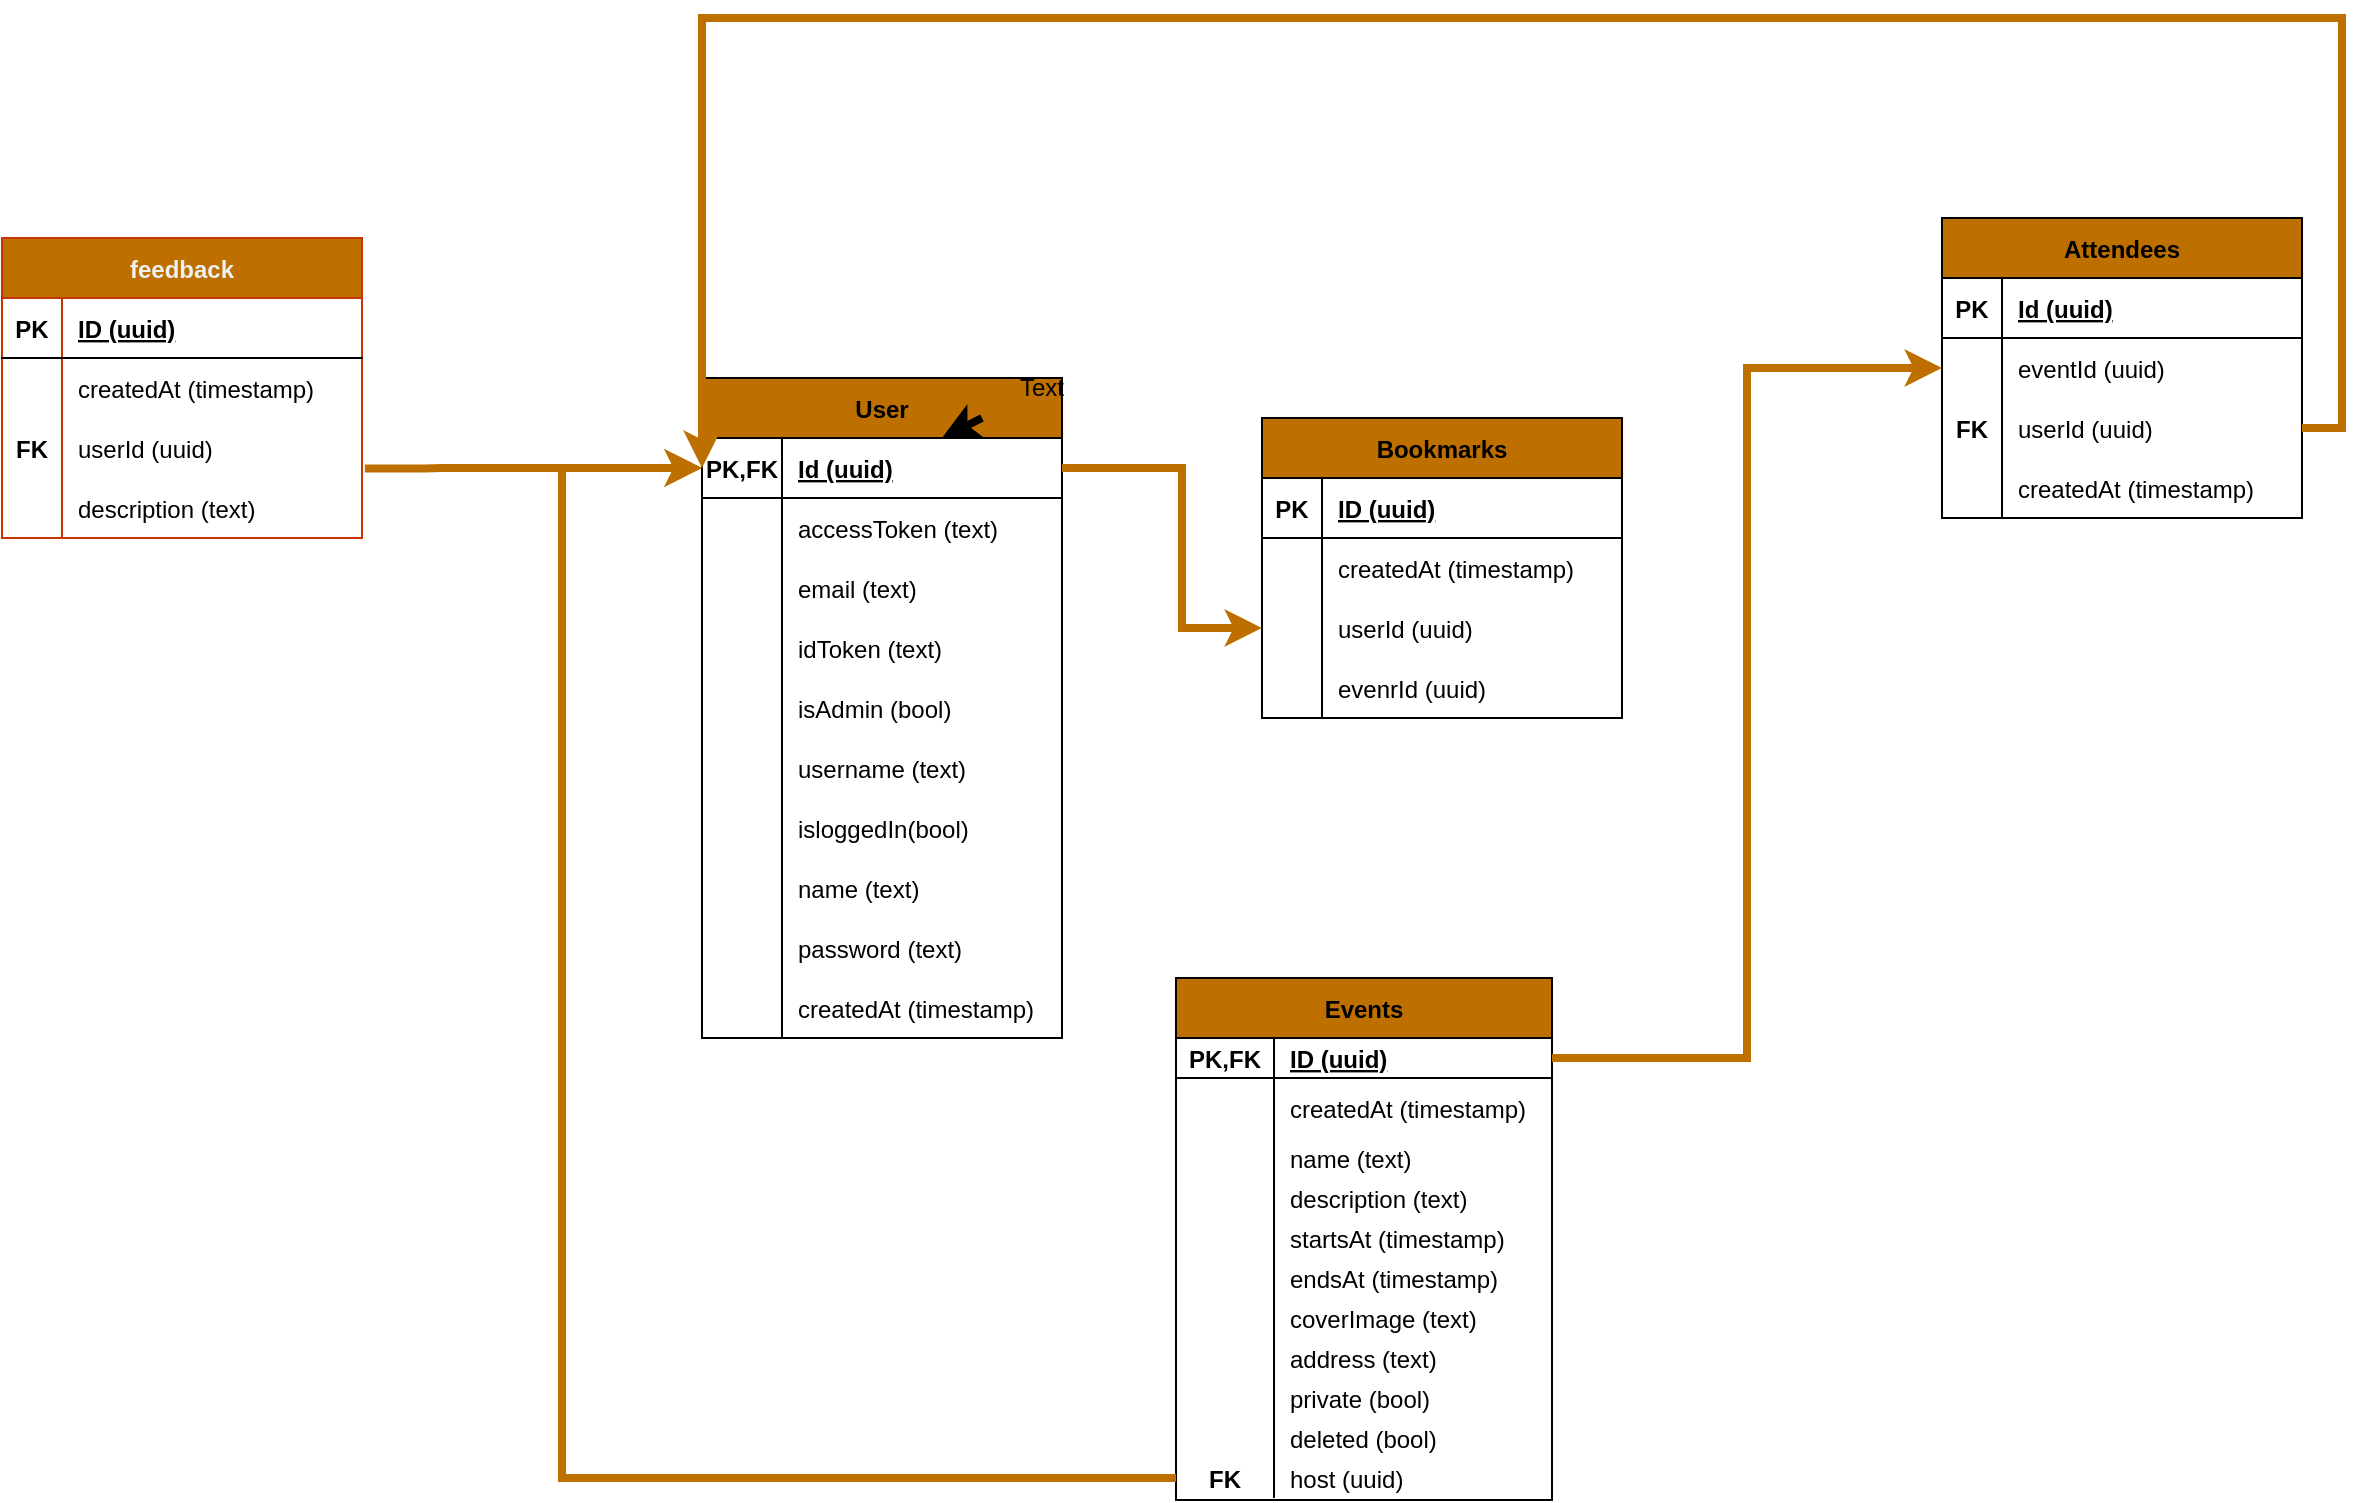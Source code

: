 <mxfile>
    <diagram id="R2lEEEUBdFMjLlhIrx00" name="Page-1">
        <mxGraphModel dx="2624" dy="1023" grid="1" gridSize="10" guides="1" tooltips="1" connect="1" arrows="1" fold="1" page="1" pageScale="1" pageWidth="850" pageHeight="1100" math="0" shadow="0" extFonts="Permanent Marker^https://fonts.googleapis.com/css?family=Permanent+Marker">
            <root>
                <mxCell id="0"/>
                <mxCell id="1" parent="0"/>
                <mxCell id="7lJnA2H4ghUGFBMe48eY-1" value="Events" style="shape=table;startSize=30;container=1;collapsible=1;childLayout=tableLayout;fixedRows=1;rowLines=0;fontStyle=1;align=center;resizeLast=1;fillColor=#BD7000;" parent="1" vertex="1">
                    <mxGeometry x="15" y="1003" width="188" height="261" as="geometry"/>
                </mxCell>
                <mxCell id="7lJnA2H4ghUGFBMe48eY-2" value="" style="shape=tableRow;horizontal=0;startSize=0;swimlaneHead=0;swimlaneBody=0;fillColor=none;collapsible=0;dropTarget=0;points=[[0,0.5],[1,0.5]];portConstraint=eastwest;top=0;left=0;right=0;bottom=1;" parent="7lJnA2H4ghUGFBMe48eY-1" vertex="1">
                    <mxGeometry y="30" width="188" height="20" as="geometry"/>
                </mxCell>
                <mxCell id="7lJnA2H4ghUGFBMe48eY-3" value="PK,FK" style="shape=partialRectangle;connectable=0;fillColor=none;top=0;left=0;bottom=0;right=0;fontStyle=1;overflow=hidden;" parent="7lJnA2H4ghUGFBMe48eY-2" vertex="1">
                    <mxGeometry width="49.0" height="20" as="geometry">
                        <mxRectangle width="49.0" height="20" as="alternateBounds"/>
                    </mxGeometry>
                </mxCell>
                <mxCell id="7lJnA2H4ghUGFBMe48eY-4" value="ID (uuid)" style="shape=partialRectangle;connectable=0;fillColor=none;top=0;left=0;bottom=0;right=0;align=left;spacingLeft=6;fontStyle=5;overflow=hidden;" parent="7lJnA2H4ghUGFBMe48eY-2" vertex="1">
                    <mxGeometry x="49.0" width="139.0" height="20" as="geometry">
                        <mxRectangle width="139.0" height="20" as="alternateBounds"/>
                    </mxGeometry>
                </mxCell>
                <mxCell id="7lJnA2H4ghUGFBMe48eY-5" value="" style="shape=tableRow;horizontal=0;startSize=0;swimlaneHead=0;swimlaneBody=0;fillColor=none;collapsible=0;dropTarget=0;points=[[0,0.5],[1,0.5]];portConstraint=eastwest;top=0;left=0;right=0;bottom=0;" parent="7lJnA2H4ghUGFBMe48eY-1" vertex="1">
                    <mxGeometry y="50" width="188" height="30" as="geometry"/>
                </mxCell>
                <mxCell id="7lJnA2H4ghUGFBMe48eY-6" value="" style="shape=partialRectangle;connectable=0;fillColor=none;top=0;left=0;bottom=0;right=0;editable=1;overflow=hidden;" parent="7lJnA2H4ghUGFBMe48eY-5" vertex="1">
                    <mxGeometry width="49.0" height="30" as="geometry">
                        <mxRectangle width="49.0" height="30" as="alternateBounds"/>
                    </mxGeometry>
                </mxCell>
                <mxCell id="7lJnA2H4ghUGFBMe48eY-7" value="createdAt (timestamp)" style="shape=partialRectangle;connectable=0;fillColor=none;top=0;left=0;bottom=0;right=0;align=left;spacingLeft=6;overflow=hidden;" parent="7lJnA2H4ghUGFBMe48eY-5" vertex="1">
                    <mxGeometry x="49.0" width="139.0" height="30" as="geometry">
                        <mxRectangle width="139.0" height="30" as="alternateBounds"/>
                    </mxGeometry>
                </mxCell>
                <mxCell id="7lJnA2H4ghUGFBMe48eY-8" value="" style="shape=tableRow;horizontal=0;startSize=0;swimlaneHead=0;swimlaneBody=0;fillColor=none;collapsible=0;dropTarget=0;points=[[0,0.5],[1,0.5]];portConstraint=eastwest;top=0;left=0;right=0;bottom=0;" parent="7lJnA2H4ghUGFBMe48eY-1" vertex="1">
                    <mxGeometry y="80" width="188" height="20" as="geometry"/>
                </mxCell>
                <mxCell id="7lJnA2H4ghUGFBMe48eY-9" value="" style="shape=partialRectangle;connectable=0;fillColor=none;top=0;left=0;bottom=0;right=0;editable=1;overflow=hidden;" parent="7lJnA2H4ghUGFBMe48eY-8" vertex="1">
                    <mxGeometry width="49.0" height="20" as="geometry">
                        <mxRectangle width="49.0" height="20" as="alternateBounds"/>
                    </mxGeometry>
                </mxCell>
                <mxCell id="7lJnA2H4ghUGFBMe48eY-10" value="name (text) " style="shape=partialRectangle;connectable=0;fillColor=none;top=0;left=0;bottom=0;right=0;align=left;spacingLeft=6;overflow=hidden;" parent="7lJnA2H4ghUGFBMe48eY-8" vertex="1">
                    <mxGeometry x="49.0" width="139.0" height="20" as="geometry">
                        <mxRectangle width="139.0" height="20" as="alternateBounds"/>
                    </mxGeometry>
                </mxCell>
                <mxCell id="7lJnA2H4ghUGFBMe48eY-61" style="shape=tableRow;horizontal=0;startSize=0;swimlaneHead=0;swimlaneBody=0;fillColor=none;collapsible=0;dropTarget=0;points=[[0,0.5],[1,0.5]];portConstraint=eastwest;top=0;left=0;right=0;bottom=0;" parent="7lJnA2H4ghUGFBMe48eY-1" vertex="1">
                    <mxGeometry y="100" width="188" height="20" as="geometry"/>
                </mxCell>
                <mxCell id="7lJnA2H4ghUGFBMe48eY-62" style="shape=partialRectangle;connectable=0;fillColor=none;top=0;left=0;bottom=0;right=0;editable=1;overflow=hidden;" parent="7lJnA2H4ghUGFBMe48eY-61" vertex="1">
                    <mxGeometry width="49.0" height="20" as="geometry">
                        <mxRectangle width="49.0" height="20" as="alternateBounds"/>
                    </mxGeometry>
                </mxCell>
                <mxCell id="7lJnA2H4ghUGFBMe48eY-63" value="description (text)" style="shape=partialRectangle;connectable=0;fillColor=none;top=0;left=0;bottom=0;right=0;align=left;spacingLeft=6;overflow=hidden;" parent="7lJnA2H4ghUGFBMe48eY-61" vertex="1">
                    <mxGeometry x="49.0" width="139.0" height="20" as="geometry">
                        <mxRectangle width="139.0" height="20" as="alternateBounds"/>
                    </mxGeometry>
                </mxCell>
                <mxCell id="7lJnA2H4ghUGFBMe48eY-64" style="shape=tableRow;horizontal=0;startSize=0;swimlaneHead=0;swimlaneBody=0;fillColor=none;collapsible=0;dropTarget=0;points=[[0,0.5],[1,0.5]];portConstraint=eastwest;top=0;left=0;right=0;bottom=0;" parent="7lJnA2H4ghUGFBMe48eY-1" vertex="1">
                    <mxGeometry y="120" width="188" height="20" as="geometry"/>
                </mxCell>
                <mxCell id="7lJnA2H4ghUGFBMe48eY-65" style="shape=partialRectangle;connectable=0;fillColor=none;top=0;left=0;bottom=0;right=0;editable=1;overflow=hidden;" parent="7lJnA2H4ghUGFBMe48eY-64" vertex="1">
                    <mxGeometry width="49.0" height="20" as="geometry">
                        <mxRectangle width="49.0" height="20" as="alternateBounds"/>
                    </mxGeometry>
                </mxCell>
                <mxCell id="7lJnA2H4ghUGFBMe48eY-66" value="startsAt (timestamp)" style="shape=partialRectangle;connectable=0;fillColor=none;top=0;left=0;bottom=0;right=0;align=left;spacingLeft=6;overflow=hidden;" parent="7lJnA2H4ghUGFBMe48eY-64" vertex="1">
                    <mxGeometry x="49.0" width="139.0" height="20" as="geometry">
                        <mxRectangle width="139.0" height="20" as="alternateBounds"/>
                    </mxGeometry>
                </mxCell>
                <mxCell id="7lJnA2H4ghUGFBMe48eY-67" style="shape=tableRow;horizontal=0;startSize=0;swimlaneHead=0;swimlaneBody=0;fillColor=none;collapsible=0;dropTarget=0;points=[[0,0.5],[1,0.5]];portConstraint=eastwest;top=0;left=0;right=0;bottom=0;" parent="7lJnA2H4ghUGFBMe48eY-1" vertex="1">
                    <mxGeometry y="140" width="188" height="20" as="geometry"/>
                </mxCell>
                <mxCell id="7lJnA2H4ghUGFBMe48eY-68" style="shape=partialRectangle;connectable=0;fillColor=none;top=0;left=0;bottom=0;right=0;editable=1;overflow=hidden;" parent="7lJnA2H4ghUGFBMe48eY-67" vertex="1">
                    <mxGeometry width="49.0" height="20" as="geometry">
                        <mxRectangle width="49.0" height="20" as="alternateBounds"/>
                    </mxGeometry>
                </mxCell>
                <mxCell id="7lJnA2H4ghUGFBMe48eY-69" value="endsAt (timestamp)" style="shape=partialRectangle;connectable=0;fillColor=none;top=0;left=0;bottom=0;right=0;align=left;spacingLeft=6;overflow=hidden;" parent="7lJnA2H4ghUGFBMe48eY-67" vertex="1">
                    <mxGeometry x="49.0" width="139.0" height="20" as="geometry">
                        <mxRectangle width="139.0" height="20" as="alternateBounds"/>
                    </mxGeometry>
                </mxCell>
                <mxCell id="7lJnA2H4ghUGFBMe48eY-70" style="shape=tableRow;horizontal=0;startSize=0;swimlaneHead=0;swimlaneBody=0;fillColor=none;collapsible=0;dropTarget=0;points=[[0,0.5],[1,0.5]];portConstraint=eastwest;top=0;left=0;right=0;bottom=0;" parent="7lJnA2H4ghUGFBMe48eY-1" vertex="1">
                    <mxGeometry y="160" width="188" height="20" as="geometry"/>
                </mxCell>
                <mxCell id="7lJnA2H4ghUGFBMe48eY-71" style="shape=partialRectangle;connectable=0;fillColor=none;top=0;left=0;bottom=0;right=0;editable=1;overflow=hidden;" parent="7lJnA2H4ghUGFBMe48eY-70" vertex="1">
                    <mxGeometry width="49.0" height="20" as="geometry">
                        <mxRectangle width="49.0" height="20" as="alternateBounds"/>
                    </mxGeometry>
                </mxCell>
                <mxCell id="7lJnA2H4ghUGFBMe48eY-72" value="coverImage (text)" style="shape=partialRectangle;connectable=0;fillColor=none;top=0;left=0;bottom=0;right=0;align=left;spacingLeft=6;overflow=hidden;" parent="7lJnA2H4ghUGFBMe48eY-70" vertex="1">
                    <mxGeometry x="49.0" width="139.0" height="20" as="geometry">
                        <mxRectangle width="139.0" height="20" as="alternateBounds"/>
                    </mxGeometry>
                </mxCell>
                <mxCell id="7lJnA2H4ghUGFBMe48eY-73" style="shape=tableRow;horizontal=0;startSize=0;swimlaneHead=0;swimlaneBody=0;fillColor=none;collapsible=0;dropTarget=0;points=[[0,0.5],[1,0.5]];portConstraint=eastwest;top=0;left=0;right=0;bottom=0;" parent="7lJnA2H4ghUGFBMe48eY-1" vertex="1">
                    <mxGeometry y="180" width="188" height="20" as="geometry"/>
                </mxCell>
                <mxCell id="7lJnA2H4ghUGFBMe48eY-74" style="shape=partialRectangle;connectable=0;fillColor=none;top=0;left=0;bottom=0;right=0;editable=1;overflow=hidden;" parent="7lJnA2H4ghUGFBMe48eY-73" vertex="1">
                    <mxGeometry width="49.0" height="20" as="geometry">
                        <mxRectangle width="49.0" height="20" as="alternateBounds"/>
                    </mxGeometry>
                </mxCell>
                <mxCell id="7lJnA2H4ghUGFBMe48eY-75" value="address (text)" style="shape=partialRectangle;connectable=0;fillColor=none;top=0;left=0;bottom=0;right=0;align=left;spacingLeft=6;overflow=hidden;" parent="7lJnA2H4ghUGFBMe48eY-73" vertex="1">
                    <mxGeometry x="49.0" width="139.0" height="20" as="geometry">
                        <mxRectangle width="139.0" height="20" as="alternateBounds"/>
                    </mxGeometry>
                </mxCell>
                <mxCell id="7lJnA2H4ghUGFBMe48eY-76" style="shape=tableRow;horizontal=0;startSize=0;swimlaneHead=0;swimlaneBody=0;fillColor=none;collapsible=0;dropTarget=0;points=[[0,0.5],[1,0.5]];portConstraint=eastwest;top=0;left=0;right=0;bottom=0;" parent="7lJnA2H4ghUGFBMe48eY-1" vertex="1">
                    <mxGeometry y="200" width="188" height="20" as="geometry"/>
                </mxCell>
                <mxCell id="7lJnA2H4ghUGFBMe48eY-77" style="shape=partialRectangle;connectable=0;fillColor=none;top=0;left=0;bottom=0;right=0;editable=1;overflow=hidden;" parent="7lJnA2H4ghUGFBMe48eY-76" vertex="1">
                    <mxGeometry width="49.0" height="20" as="geometry">
                        <mxRectangle width="49.0" height="20" as="alternateBounds"/>
                    </mxGeometry>
                </mxCell>
                <mxCell id="7lJnA2H4ghUGFBMe48eY-78" value="private (bool)" style="shape=partialRectangle;connectable=0;fillColor=none;top=0;left=0;bottom=0;right=0;align=left;spacingLeft=6;overflow=hidden;" parent="7lJnA2H4ghUGFBMe48eY-76" vertex="1">
                    <mxGeometry x="49.0" width="139.0" height="20" as="geometry">
                        <mxRectangle width="139.0" height="20" as="alternateBounds"/>
                    </mxGeometry>
                </mxCell>
                <mxCell id="7lJnA2H4ghUGFBMe48eY-79" style="shape=tableRow;horizontal=0;startSize=0;swimlaneHead=0;swimlaneBody=0;fillColor=none;collapsible=0;dropTarget=0;points=[[0,0.5],[1,0.5]];portConstraint=eastwest;top=0;left=0;right=0;bottom=0;" parent="7lJnA2H4ghUGFBMe48eY-1" vertex="1">
                    <mxGeometry y="220" width="188" height="20" as="geometry"/>
                </mxCell>
                <mxCell id="7lJnA2H4ghUGFBMe48eY-80" style="shape=partialRectangle;connectable=0;fillColor=none;top=0;left=0;bottom=0;right=0;editable=1;overflow=hidden;" parent="7lJnA2H4ghUGFBMe48eY-79" vertex="1">
                    <mxGeometry width="49.0" height="20" as="geometry">
                        <mxRectangle width="49.0" height="20" as="alternateBounds"/>
                    </mxGeometry>
                </mxCell>
                <mxCell id="7lJnA2H4ghUGFBMe48eY-81" value="deleted (bool)" style="shape=partialRectangle;connectable=0;fillColor=none;top=0;left=0;bottom=0;right=0;align=left;spacingLeft=6;overflow=hidden;" parent="7lJnA2H4ghUGFBMe48eY-79" vertex="1">
                    <mxGeometry x="49.0" width="139.0" height="20" as="geometry">
                        <mxRectangle width="139.0" height="20" as="alternateBounds"/>
                    </mxGeometry>
                </mxCell>
                <mxCell id="7lJnA2H4ghUGFBMe48eY-82" style="shape=tableRow;horizontal=0;startSize=0;swimlaneHead=0;swimlaneBody=0;fillColor=none;collapsible=0;dropTarget=0;points=[[0,0.5],[1,0.5]];portConstraint=eastwest;top=0;left=0;right=0;bottom=0;" parent="7lJnA2H4ghUGFBMe48eY-1" vertex="1">
                    <mxGeometry y="240" width="188" height="20" as="geometry"/>
                </mxCell>
                <mxCell id="7lJnA2H4ghUGFBMe48eY-83" value="FK" style="shape=partialRectangle;connectable=0;fillColor=none;top=0;left=0;bottom=0;right=0;editable=1;overflow=hidden;fontStyle=1" parent="7lJnA2H4ghUGFBMe48eY-82" vertex="1">
                    <mxGeometry width="49.0" height="20" as="geometry">
                        <mxRectangle width="49.0" height="20" as="alternateBounds"/>
                    </mxGeometry>
                </mxCell>
                <mxCell id="7lJnA2H4ghUGFBMe48eY-84" value="host (uuid)" style="shape=partialRectangle;connectable=0;fillColor=none;top=0;left=0;bottom=0;right=0;align=left;spacingLeft=6;overflow=hidden;" parent="7lJnA2H4ghUGFBMe48eY-82" vertex="1">
                    <mxGeometry x="49.0" width="139.0" height="20" as="geometry">
                        <mxRectangle width="139.0" height="20" as="alternateBounds"/>
                    </mxGeometry>
                </mxCell>
                <mxCell id="7lJnA2H4ghUGFBMe48eY-130" value="User" style="shape=table;startSize=30;container=1;collapsible=1;childLayout=tableLayout;fixedRows=1;rowLines=0;fontStyle=1;align=center;resizeLast=1;fillColor=#BD7000;" parent="1" vertex="1">
                    <mxGeometry x="-222" y="703" width="180" height="330" as="geometry"/>
                </mxCell>
                <mxCell id="7lJnA2H4ghUGFBMe48eY-131" value="" style="shape=tableRow;horizontal=0;startSize=0;swimlaneHead=0;swimlaneBody=0;fillColor=none;collapsible=0;dropTarget=0;points=[[0,0.5],[1,0.5]];portConstraint=eastwest;top=0;left=0;right=0;bottom=1;" parent="7lJnA2H4ghUGFBMe48eY-130" vertex="1">
                    <mxGeometry y="30" width="180" height="30" as="geometry"/>
                </mxCell>
                <mxCell id="7lJnA2H4ghUGFBMe48eY-132" value="PK,FK" style="shape=partialRectangle;connectable=0;fillColor=none;top=0;left=0;bottom=0;right=0;fontStyle=1;overflow=hidden;" parent="7lJnA2H4ghUGFBMe48eY-131" vertex="1">
                    <mxGeometry width="40" height="30" as="geometry">
                        <mxRectangle width="40" height="30" as="alternateBounds"/>
                    </mxGeometry>
                </mxCell>
                <mxCell id="7lJnA2H4ghUGFBMe48eY-133" value="Id (uuid)" style="shape=partialRectangle;connectable=0;fillColor=none;top=0;left=0;bottom=0;right=0;align=left;spacingLeft=6;fontStyle=5;overflow=hidden;" parent="7lJnA2H4ghUGFBMe48eY-131" vertex="1">
                    <mxGeometry x="40" width="140" height="30" as="geometry">
                        <mxRectangle width="140" height="30" as="alternateBounds"/>
                    </mxGeometry>
                </mxCell>
                <mxCell id="7lJnA2H4ghUGFBMe48eY-134" value="" style="shape=tableRow;horizontal=0;startSize=0;swimlaneHead=0;swimlaneBody=0;fillColor=none;collapsible=0;dropTarget=0;points=[[0,0.5],[1,0.5]];portConstraint=eastwest;top=0;left=0;right=0;bottom=0;" parent="7lJnA2H4ghUGFBMe48eY-130" vertex="1">
                    <mxGeometry y="60" width="180" height="30" as="geometry"/>
                </mxCell>
                <mxCell id="7lJnA2H4ghUGFBMe48eY-135" value="" style="shape=partialRectangle;connectable=0;fillColor=none;top=0;left=0;bottom=0;right=0;editable=1;overflow=hidden;" parent="7lJnA2H4ghUGFBMe48eY-134" vertex="1">
                    <mxGeometry width="40" height="30" as="geometry">
                        <mxRectangle width="40" height="30" as="alternateBounds"/>
                    </mxGeometry>
                </mxCell>
                <mxCell id="7lJnA2H4ghUGFBMe48eY-136" value="accessToken (text)    " style="shape=partialRectangle;connectable=0;fillColor=none;top=0;left=0;bottom=0;right=0;align=left;spacingLeft=6;overflow=hidden;" parent="7lJnA2H4ghUGFBMe48eY-134" vertex="1">
                    <mxGeometry x="40" width="140" height="30" as="geometry">
                        <mxRectangle width="140" height="30" as="alternateBounds"/>
                    </mxGeometry>
                </mxCell>
                <mxCell id="7lJnA2H4ghUGFBMe48eY-137" value="" style="shape=tableRow;horizontal=0;startSize=0;swimlaneHead=0;swimlaneBody=0;fillColor=none;collapsible=0;dropTarget=0;points=[[0,0.5],[1,0.5]];portConstraint=eastwest;top=0;left=0;right=0;bottom=0;" parent="7lJnA2H4ghUGFBMe48eY-130" vertex="1">
                    <mxGeometry y="90" width="180" height="30" as="geometry"/>
                </mxCell>
                <mxCell id="7lJnA2H4ghUGFBMe48eY-138" value="" style="shape=partialRectangle;connectable=0;fillColor=none;top=0;left=0;bottom=0;right=0;editable=1;overflow=hidden;" parent="7lJnA2H4ghUGFBMe48eY-137" vertex="1">
                    <mxGeometry width="40" height="30" as="geometry">
                        <mxRectangle width="40" height="30" as="alternateBounds"/>
                    </mxGeometry>
                </mxCell>
                <mxCell id="7lJnA2H4ghUGFBMe48eY-139" value="email (text)" style="shape=partialRectangle;connectable=0;fillColor=none;top=0;left=0;bottom=0;right=0;align=left;spacingLeft=6;overflow=hidden;" parent="7lJnA2H4ghUGFBMe48eY-137" vertex="1">
                    <mxGeometry x="40" width="140" height="30" as="geometry">
                        <mxRectangle width="140" height="30" as="alternateBounds"/>
                    </mxGeometry>
                </mxCell>
                <mxCell id="7lJnA2H4ghUGFBMe48eY-140" value="" style="shape=tableRow;horizontal=0;startSize=0;swimlaneHead=0;swimlaneBody=0;fillColor=none;collapsible=0;dropTarget=0;points=[[0,0.5],[1,0.5]];portConstraint=eastwest;top=0;left=0;right=0;bottom=0;" parent="7lJnA2H4ghUGFBMe48eY-130" vertex="1">
                    <mxGeometry y="120" width="180" height="30" as="geometry"/>
                </mxCell>
                <mxCell id="7lJnA2H4ghUGFBMe48eY-141" value="" style="shape=partialRectangle;connectable=0;fillColor=none;top=0;left=0;bottom=0;right=0;editable=1;overflow=hidden;" parent="7lJnA2H4ghUGFBMe48eY-140" vertex="1">
                    <mxGeometry width="40" height="30" as="geometry">
                        <mxRectangle width="40" height="30" as="alternateBounds"/>
                    </mxGeometry>
                </mxCell>
                <mxCell id="7lJnA2H4ghUGFBMe48eY-142" value="idToken (text)" style="shape=partialRectangle;connectable=0;fillColor=none;top=0;left=0;bottom=0;right=0;align=left;spacingLeft=6;overflow=hidden;" parent="7lJnA2H4ghUGFBMe48eY-140" vertex="1">
                    <mxGeometry x="40" width="140" height="30" as="geometry">
                        <mxRectangle width="140" height="30" as="alternateBounds"/>
                    </mxGeometry>
                </mxCell>
                <mxCell id="7lJnA2H4ghUGFBMe48eY-158" style="shape=tableRow;horizontal=0;startSize=0;swimlaneHead=0;swimlaneBody=0;fillColor=none;collapsible=0;dropTarget=0;points=[[0,0.5],[1,0.5]];portConstraint=eastwest;top=0;left=0;right=0;bottom=0;" parent="7lJnA2H4ghUGFBMe48eY-130" vertex="1">
                    <mxGeometry y="150" width="180" height="30" as="geometry"/>
                </mxCell>
                <mxCell id="7lJnA2H4ghUGFBMe48eY-159" style="shape=partialRectangle;connectable=0;fillColor=none;top=0;left=0;bottom=0;right=0;editable=1;overflow=hidden;" parent="7lJnA2H4ghUGFBMe48eY-158" vertex="1">
                    <mxGeometry width="40" height="30" as="geometry">
                        <mxRectangle width="40" height="30" as="alternateBounds"/>
                    </mxGeometry>
                </mxCell>
                <mxCell id="7lJnA2H4ghUGFBMe48eY-160" value="isAdmin (bool)" style="shape=partialRectangle;connectable=0;fillColor=none;top=0;left=0;bottom=0;right=0;align=left;spacingLeft=6;overflow=hidden;" parent="7lJnA2H4ghUGFBMe48eY-158" vertex="1">
                    <mxGeometry x="40" width="140" height="30" as="geometry">
                        <mxRectangle width="140" height="30" as="alternateBounds"/>
                    </mxGeometry>
                </mxCell>
                <mxCell id="7lJnA2H4ghUGFBMe48eY-155" style="shape=tableRow;horizontal=0;startSize=0;swimlaneHead=0;swimlaneBody=0;fillColor=none;collapsible=0;dropTarget=0;points=[[0,0.5],[1,0.5]];portConstraint=eastwest;top=0;left=0;right=0;bottom=0;" parent="7lJnA2H4ghUGFBMe48eY-130" vertex="1">
                    <mxGeometry y="180" width="180" height="30" as="geometry"/>
                </mxCell>
                <mxCell id="7lJnA2H4ghUGFBMe48eY-156" style="shape=partialRectangle;connectable=0;fillColor=none;top=0;left=0;bottom=0;right=0;editable=1;overflow=hidden;" parent="7lJnA2H4ghUGFBMe48eY-155" vertex="1">
                    <mxGeometry width="40" height="30" as="geometry">
                        <mxRectangle width="40" height="30" as="alternateBounds"/>
                    </mxGeometry>
                </mxCell>
                <mxCell id="7lJnA2H4ghUGFBMe48eY-157" value="username (text)" style="shape=partialRectangle;connectable=0;fillColor=none;top=0;left=0;bottom=0;right=0;align=left;spacingLeft=6;overflow=hidden;" parent="7lJnA2H4ghUGFBMe48eY-155" vertex="1">
                    <mxGeometry x="40" width="140" height="30" as="geometry">
                        <mxRectangle width="140" height="30" as="alternateBounds"/>
                    </mxGeometry>
                </mxCell>
                <mxCell id="7lJnA2H4ghUGFBMe48eY-152" style="shape=tableRow;horizontal=0;startSize=0;swimlaneHead=0;swimlaneBody=0;fillColor=none;collapsible=0;dropTarget=0;points=[[0,0.5],[1,0.5]];portConstraint=eastwest;top=0;left=0;right=0;bottom=0;" parent="7lJnA2H4ghUGFBMe48eY-130" vertex="1">
                    <mxGeometry y="210" width="180" height="30" as="geometry"/>
                </mxCell>
                <mxCell id="7lJnA2H4ghUGFBMe48eY-153" style="shape=partialRectangle;connectable=0;fillColor=none;top=0;left=0;bottom=0;right=0;editable=1;overflow=hidden;" parent="7lJnA2H4ghUGFBMe48eY-152" vertex="1">
                    <mxGeometry width="40" height="30" as="geometry">
                        <mxRectangle width="40" height="30" as="alternateBounds"/>
                    </mxGeometry>
                </mxCell>
                <mxCell id="7lJnA2H4ghUGFBMe48eY-154" value="isloggedIn(bool)" style="shape=partialRectangle;connectable=0;fillColor=none;top=0;left=0;bottom=0;right=0;align=left;spacingLeft=6;overflow=hidden;" parent="7lJnA2H4ghUGFBMe48eY-152" vertex="1">
                    <mxGeometry x="40" width="140" height="30" as="geometry">
                        <mxRectangle width="140" height="30" as="alternateBounds"/>
                    </mxGeometry>
                </mxCell>
                <mxCell id="7lJnA2H4ghUGFBMe48eY-149" style="shape=tableRow;horizontal=0;startSize=0;swimlaneHead=0;swimlaneBody=0;fillColor=none;collapsible=0;dropTarget=0;points=[[0,0.5],[1,0.5]];portConstraint=eastwest;top=0;left=0;right=0;bottom=0;" parent="7lJnA2H4ghUGFBMe48eY-130" vertex="1">
                    <mxGeometry y="240" width="180" height="30" as="geometry"/>
                </mxCell>
                <mxCell id="7lJnA2H4ghUGFBMe48eY-150" style="shape=partialRectangle;connectable=0;fillColor=none;top=0;left=0;bottom=0;right=0;editable=1;overflow=hidden;" parent="7lJnA2H4ghUGFBMe48eY-149" vertex="1">
                    <mxGeometry width="40" height="30" as="geometry">
                        <mxRectangle width="40" height="30" as="alternateBounds"/>
                    </mxGeometry>
                </mxCell>
                <mxCell id="7lJnA2H4ghUGFBMe48eY-151" value="name (text)" style="shape=partialRectangle;connectable=0;fillColor=none;top=0;left=0;bottom=0;right=0;align=left;spacingLeft=6;overflow=hidden;" parent="7lJnA2H4ghUGFBMe48eY-149" vertex="1">
                    <mxGeometry x="40" width="140" height="30" as="geometry">
                        <mxRectangle width="140" height="30" as="alternateBounds"/>
                    </mxGeometry>
                </mxCell>
                <mxCell id="7lJnA2H4ghUGFBMe48eY-146" style="shape=tableRow;horizontal=0;startSize=0;swimlaneHead=0;swimlaneBody=0;fillColor=none;collapsible=0;dropTarget=0;points=[[0,0.5],[1,0.5]];portConstraint=eastwest;top=0;left=0;right=0;bottom=0;" parent="7lJnA2H4ghUGFBMe48eY-130" vertex="1">
                    <mxGeometry y="270" width="180" height="30" as="geometry"/>
                </mxCell>
                <mxCell id="7lJnA2H4ghUGFBMe48eY-147" style="shape=partialRectangle;connectable=0;fillColor=none;top=0;left=0;bottom=0;right=0;editable=1;overflow=hidden;" parent="7lJnA2H4ghUGFBMe48eY-146" vertex="1">
                    <mxGeometry width="40" height="30" as="geometry">
                        <mxRectangle width="40" height="30" as="alternateBounds"/>
                    </mxGeometry>
                </mxCell>
                <mxCell id="7lJnA2H4ghUGFBMe48eY-148" value="password (text)" style="shape=partialRectangle;connectable=0;fillColor=none;top=0;left=0;bottom=0;right=0;align=left;spacingLeft=6;overflow=hidden;" parent="7lJnA2H4ghUGFBMe48eY-146" vertex="1">
                    <mxGeometry x="40" width="140" height="30" as="geometry">
                        <mxRectangle width="140" height="30" as="alternateBounds"/>
                    </mxGeometry>
                </mxCell>
                <mxCell id="7lJnA2H4ghUGFBMe48eY-143" style="shape=tableRow;horizontal=0;startSize=0;swimlaneHead=0;swimlaneBody=0;fillColor=none;collapsible=0;dropTarget=0;points=[[0,0.5],[1,0.5]];portConstraint=eastwest;top=0;left=0;right=0;bottom=0;" parent="7lJnA2H4ghUGFBMe48eY-130" vertex="1">
                    <mxGeometry y="300" width="180" height="30" as="geometry"/>
                </mxCell>
                <mxCell id="7lJnA2H4ghUGFBMe48eY-144" style="shape=partialRectangle;connectable=0;fillColor=none;top=0;left=0;bottom=0;right=0;editable=1;overflow=hidden;" parent="7lJnA2H4ghUGFBMe48eY-143" vertex="1">
                    <mxGeometry width="40" height="30" as="geometry">
                        <mxRectangle width="40" height="30" as="alternateBounds"/>
                    </mxGeometry>
                </mxCell>
                <mxCell id="7lJnA2H4ghUGFBMe48eY-145" value="createdAt (timestamp)" style="shape=partialRectangle;connectable=0;fillColor=none;top=0;left=0;bottom=0;right=0;align=left;spacingLeft=6;overflow=hidden;" parent="7lJnA2H4ghUGFBMe48eY-143" vertex="1">
                    <mxGeometry x="40" width="140" height="30" as="geometry">
                        <mxRectangle width="140" height="30" as="alternateBounds"/>
                    </mxGeometry>
                </mxCell>
                <mxCell id="7lJnA2H4ghUGFBMe48eY-161" value="Attendees" style="shape=table;startSize=30;container=1;collapsible=1;childLayout=tableLayout;fixedRows=1;rowLines=0;fontStyle=1;align=center;resizeLast=1;fillColor=#BD7000;" parent="1" vertex="1">
                    <mxGeometry x="398" y="623" width="180" height="150" as="geometry"/>
                </mxCell>
                <mxCell id="7lJnA2H4ghUGFBMe48eY-162" value="" style="shape=tableRow;horizontal=0;startSize=0;swimlaneHead=0;swimlaneBody=0;fillColor=none;collapsible=0;dropTarget=0;points=[[0,0.5],[1,0.5]];portConstraint=eastwest;top=0;left=0;right=0;bottom=1;" parent="7lJnA2H4ghUGFBMe48eY-161" vertex="1">
                    <mxGeometry y="30" width="180" height="30" as="geometry"/>
                </mxCell>
                <mxCell id="7lJnA2H4ghUGFBMe48eY-163" value="PK" style="shape=partialRectangle;connectable=0;fillColor=none;top=0;left=0;bottom=0;right=0;fontStyle=1;overflow=hidden;" parent="7lJnA2H4ghUGFBMe48eY-162" vertex="1">
                    <mxGeometry width="30" height="30" as="geometry">
                        <mxRectangle width="30" height="30" as="alternateBounds"/>
                    </mxGeometry>
                </mxCell>
                <mxCell id="7lJnA2H4ghUGFBMe48eY-164" value="Id (uuid)" style="shape=partialRectangle;connectable=0;fillColor=none;top=0;left=0;bottom=0;right=0;align=left;spacingLeft=6;fontStyle=5;overflow=hidden;" parent="7lJnA2H4ghUGFBMe48eY-162" vertex="1">
                    <mxGeometry x="30" width="150" height="30" as="geometry">
                        <mxRectangle width="150" height="30" as="alternateBounds"/>
                    </mxGeometry>
                </mxCell>
                <mxCell id="7lJnA2H4ghUGFBMe48eY-165" value="" style="shape=tableRow;horizontal=0;startSize=0;swimlaneHead=0;swimlaneBody=0;fillColor=none;collapsible=0;dropTarget=0;points=[[0,0.5],[1,0.5]];portConstraint=eastwest;top=0;left=0;right=0;bottom=0;" parent="7lJnA2H4ghUGFBMe48eY-161" vertex="1">
                    <mxGeometry y="60" width="180" height="30" as="geometry"/>
                </mxCell>
                <mxCell id="7lJnA2H4ghUGFBMe48eY-166" value="" style="shape=partialRectangle;connectable=0;fillColor=none;top=0;left=0;bottom=0;right=0;editable=1;overflow=hidden;" parent="7lJnA2H4ghUGFBMe48eY-165" vertex="1">
                    <mxGeometry width="30" height="30" as="geometry">
                        <mxRectangle width="30" height="30" as="alternateBounds"/>
                    </mxGeometry>
                </mxCell>
                <mxCell id="7lJnA2H4ghUGFBMe48eY-167" value="eventId (uuid)" style="shape=partialRectangle;connectable=0;fillColor=none;top=0;left=0;bottom=0;right=0;align=left;spacingLeft=6;overflow=hidden;" parent="7lJnA2H4ghUGFBMe48eY-165" vertex="1">
                    <mxGeometry x="30" width="150" height="30" as="geometry">
                        <mxRectangle width="150" height="30" as="alternateBounds"/>
                    </mxGeometry>
                </mxCell>
                <mxCell id="7lJnA2H4ghUGFBMe48eY-168" value="" style="shape=tableRow;horizontal=0;startSize=0;swimlaneHead=0;swimlaneBody=0;fillColor=none;collapsible=0;dropTarget=0;points=[[0,0.5],[1,0.5]];portConstraint=eastwest;top=0;left=0;right=0;bottom=0;" parent="7lJnA2H4ghUGFBMe48eY-161" vertex="1">
                    <mxGeometry y="90" width="180" height="30" as="geometry"/>
                </mxCell>
                <mxCell id="7lJnA2H4ghUGFBMe48eY-169" value="FK" style="shape=partialRectangle;connectable=0;fillColor=none;top=0;left=0;bottom=0;right=0;editable=1;overflow=hidden;fontStyle=1" parent="7lJnA2H4ghUGFBMe48eY-168" vertex="1">
                    <mxGeometry width="30" height="30" as="geometry">
                        <mxRectangle width="30" height="30" as="alternateBounds"/>
                    </mxGeometry>
                </mxCell>
                <mxCell id="7lJnA2H4ghUGFBMe48eY-170" value="userId (uuid)" style="shape=partialRectangle;connectable=0;fillColor=none;top=0;left=0;bottom=0;right=0;align=left;spacingLeft=6;overflow=hidden;" parent="7lJnA2H4ghUGFBMe48eY-168" vertex="1">
                    <mxGeometry x="30" width="150" height="30" as="geometry">
                        <mxRectangle width="150" height="30" as="alternateBounds"/>
                    </mxGeometry>
                </mxCell>
                <mxCell id="7lJnA2H4ghUGFBMe48eY-171" value="" style="shape=tableRow;horizontal=0;startSize=0;swimlaneHead=0;swimlaneBody=0;fillColor=none;collapsible=0;dropTarget=0;points=[[0,0.5],[1,0.5]];portConstraint=eastwest;top=0;left=0;right=0;bottom=0;" parent="7lJnA2H4ghUGFBMe48eY-161" vertex="1">
                    <mxGeometry y="120" width="180" height="30" as="geometry"/>
                </mxCell>
                <mxCell id="7lJnA2H4ghUGFBMe48eY-172" value="" style="shape=partialRectangle;connectable=0;fillColor=none;top=0;left=0;bottom=0;right=0;editable=1;overflow=hidden;" parent="7lJnA2H4ghUGFBMe48eY-171" vertex="1">
                    <mxGeometry width="30" height="30" as="geometry">
                        <mxRectangle width="30" height="30" as="alternateBounds"/>
                    </mxGeometry>
                </mxCell>
                <mxCell id="7lJnA2H4ghUGFBMe48eY-173" value="createdAt (timestamp)" style="shape=partialRectangle;connectable=0;fillColor=none;top=0;left=0;bottom=0;right=0;align=left;spacingLeft=6;overflow=hidden;" parent="7lJnA2H4ghUGFBMe48eY-171" vertex="1">
                    <mxGeometry x="30" width="150" height="30" as="geometry">
                        <mxRectangle width="150" height="30" as="alternateBounds"/>
                    </mxGeometry>
                </mxCell>
                <mxCell id="7lJnA2H4ghUGFBMe48eY-174" value="Bookmarks" style="shape=table;startSize=30;container=1;collapsible=1;childLayout=tableLayout;fixedRows=1;rowLines=0;fontStyle=1;align=center;resizeLast=1;fillColor=#BD7000;" parent="1" vertex="1">
                    <mxGeometry x="58" y="723" width="180" height="150" as="geometry"/>
                </mxCell>
                <mxCell id="7lJnA2H4ghUGFBMe48eY-175" value="" style="shape=tableRow;horizontal=0;startSize=0;swimlaneHead=0;swimlaneBody=0;fillColor=none;collapsible=0;dropTarget=0;points=[[0,0.5],[1,0.5]];portConstraint=eastwest;top=0;left=0;right=0;bottom=1;" parent="7lJnA2H4ghUGFBMe48eY-174" vertex="1">
                    <mxGeometry y="30" width="180" height="30" as="geometry"/>
                </mxCell>
                <mxCell id="7lJnA2H4ghUGFBMe48eY-176" value="PK" style="shape=partialRectangle;connectable=0;fillColor=none;top=0;left=0;bottom=0;right=0;fontStyle=1;overflow=hidden;" parent="7lJnA2H4ghUGFBMe48eY-175" vertex="1">
                    <mxGeometry width="30" height="30" as="geometry">
                        <mxRectangle width="30" height="30" as="alternateBounds"/>
                    </mxGeometry>
                </mxCell>
                <mxCell id="7lJnA2H4ghUGFBMe48eY-177" value="ID (uuid)" style="shape=partialRectangle;connectable=0;fillColor=none;top=0;left=0;bottom=0;right=0;align=left;spacingLeft=6;fontStyle=5;overflow=hidden;" parent="7lJnA2H4ghUGFBMe48eY-175" vertex="1">
                    <mxGeometry x="30" width="150" height="30" as="geometry">
                        <mxRectangle width="150" height="30" as="alternateBounds"/>
                    </mxGeometry>
                </mxCell>
                <mxCell id="7lJnA2H4ghUGFBMe48eY-178" value="" style="shape=tableRow;horizontal=0;startSize=0;swimlaneHead=0;swimlaneBody=0;fillColor=none;collapsible=0;dropTarget=0;points=[[0,0.5],[1,0.5]];portConstraint=eastwest;top=0;left=0;right=0;bottom=0;" parent="7lJnA2H4ghUGFBMe48eY-174" vertex="1">
                    <mxGeometry y="60" width="180" height="30" as="geometry"/>
                </mxCell>
                <mxCell id="7lJnA2H4ghUGFBMe48eY-179" value="" style="shape=partialRectangle;connectable=0;fillColor=none;top=0;left=0;bottom=0;right=0;editable=1;overflow=hidden;" parent="7lJnA2H4ghUGFBMe48eY-178" vertex="1">
                    <mxGeometry width="30" height="30" as="geometry">
                        <mxRectangle width="30" height="30" as="alternateBounds"/>
                    </mxGeometry>
                </mxCell>
                <mxCell id="7lJnA2H4ghUGFBMe48eY-180" value="createdAt (timestamp)" style="shape=partialRectangle;connectable=0;fillColor=none;top=0;left=0;bottom=0;right=0;align=left;spacingLeft=6;overflow=hidden;" parent="7lJnA2H4ghUGFBMe48eY-178" vertex="1">
                    <mxGeometry x="30" width="150" height="30" as="geometry">
                        <mxRectangle width="150" height="30" as="alternateBounds"/>
                    </mxGeometry>
                </mxCell>
                <mxCell id="7lJnA2H4ghUGFBMe48eY-181" value="" style="shape=tableRow;horizontal=0;startSize=0;swimlaneHead=0;swimlaneBody=0;fillColor=none;collapsible=0;dropTarget=0;points=[[0,0.5],[1,0.5]];portConstraint=eastwest;top=0;left=0;right=0;bottom=0;" parent="7lJnA2H4ghUGFBMe48eY-174" vertex="1">
                    <mxGeometry y="90" width="180" height="30" as="geometry"/>
                </mxCell>
                <mxCell id="7lJnA2H4ghUGFBMe48eY-182" value="" style="shape=partialRectangle;connectable=0;fillColor=none;top=0;left=0;bottom=0;right=0;editable=1;overflow=hidden;" parent="7lJnA2H4ghUGFBMe48eY-181" vertex="1">
                    <mxGeometry width="30" height="30" as="geometry">
                        <mxRectangle width="30" height="30" as="alternateBounds"/>
                    </mxGeometry>
                </mxCell>
                <mxCell id="7lJnA2H4ghUGFBMe48eY-183" value="userId (uuid)" style="shape=partialRectangle;connectable=0;fillColor=none;top=0;left=0;bottom=0;right=0;align=left;spacingLeft=6;overflow=hidden;" parent="7lJnA2H4ghUGFBMe48eY-181" vertex="1">
                    <mxGeometry x="30" width="150" height="30" as="geometry">
                        <mxRectangle width="150" height="30" as="alternateBounds"/>
                    </mxGeometry>
                </mxCell>
                <mxCell id="7lJnA2H4ghUGFBMe48eY-184" value="" style="shape=tableRow;horizontal=0;startSize=0;swimlaneHead=0;swimlaneBody=0;fillColor=none;collapsible=0;dropTarget=0;points=[[0,0.5],[1,0.5]];portConstraint=eastwest;top=0;left=0;right=0;bottom=0;" parent="7lJnA2H4ghUGFBMe48eY-174" vertex="1">
                    <mxGeometry y="120" width="180" height="30" as="geometry"/>
                </mxCell>
                <mxCell id="7lJnA2H4ghUGFBMe48eY-185" value="" style="shape=partialRectangle;connectable=0;fillColor=none;top=0;left=0;bottom=0;right=0;editable=1;overflow=hidden;" parent="7lJnA2H4ghUGFBMe48eY-184" vertex="1">
                    <mxGeometry width="30" height="30" as="geometry">
                        <mxRectangle width="30" height="30" as="alternateBounds"/>
                    </mxGeometry>
                </mxCell>
                <mxCell id="7lJnA2H4ghUGFBMe48eY-186" value="evenrId (uuid)" style="shape=partialRectangle;connectable=0;fillColor=none;top=0;left=0;bottom=0;right=0;align=left;spacingLeft=6;overflow=hidden;" parent="7lJnA2H4ghUGFBMe48eY-184" vertex="1">
                    <mxGeometry x="30" width="150" height="30" as="geometry">
                        <mxRectangle width="150" height="30" as="alternateBounds"/>
                    </mxGeometry>
                </mxCell>
                <mxCell id="7lJnA2H4ghUGFBMe48eY-187" value="feedback" style="shape=table;startSize=30;container=1;collapsible=1;childLayout=tableLayout;fixedRows=1;rowLines=0;fontStyle=1;align=center;resizeLast=1;fillColor=#BD7000;strokeColor=#C73500;fontColor=#F0F0F0;" parent="1" vertex="1">
                    <mxGeometry x="-572" y="633" width="180" height="150" as="geometry"/>
                </mxCell>
                <mxCell id="7lJnA2H4ghUGFBMe48eY-188" value="" style="shape=tableRow;horizontal=0;startSize=0;swimlaneHead=0;swimlaneBody=0;fillColor=none;collapsible=0;dropTarget=0;points=[[0,0.5],[1,0.5]];portConstraint=eastwest;top=0;left=0;right=0;bottom=1;" parent="7lJnA2H4ghUGFBMe48eY-187" vertex="1">
                    <mxGeometry y="30" width="180" height="30" as="geometry"/>
                </mxCell>
                <mxCell id="7lJnA2H4ghUGFBMe48eY-189" value="PK" style="shape=partialRectangle;connectable=0;fillColor=none;top=0;left=0;bottom=0;right=0;fontStyle=1;overflow=hidden;" parent="7lJnA2H4ghUGFBMe48eY-188" vertex="1">
                    <mxGeometry width="30" height="30" as="geometry">
                        <mxRectangle width="30" height="30" as="alternateBounds"/>
                    </mxGeometry>
                </mxCell>
                <mxCell id="7lJnA2H4ghUGFBMe48eY-190" value="ID (uuid)" style="shape=partialRectangle;connectable=0;fillColor=none;top=0;left=0;bottom=0;right=0;align=left;spacingLeft=6;fontStyle=5;overflow=hidden;" parent="7lJnA2H4ghUGFBMe48eY-188" vertex="1">
                    <mxGeometry x="30" width="150" height="30" as="geometry">
                        <mxRectangle width="150" height="30" as="alternateBounds"/>
                    </mxGeometry>
                </mxCell>
                <mxCell id="7lJnA2H4ghUGFBMe48eY-191" value="" style="shape=tableRow;horizontal=0;startSize=0;swimlaneHead=0;swimlaneBody=0;fillColor=none;collapsible=0;dropTarget=0;points=[[0,0.5],[1,0.5]];portConstraint=eastwest;top=0;left=0;right=0;bottom=0;" parent="7lJnA2H4ghUGFBMe48eY-187" vertex="1">
                    <mxGeometry y="60" width="180" height="30" as="geometry"/>
                </mxCell>
                <mxCell id="7lJnA2H4ghUGFBMe48eY-192" value="" style="shape=partialRectangle;connectable=0;fillColor=none;top=0;left=0;bottom=0;right=0;editable=1;overflow=hidden;" parent="7lJnA2H4ghUGFBMe48eY-191" vertex="1">
                    <mxGeometry width="30" height="30" as="geometry">
                        <mxRectangle width="30" height="30" as="alternateBounds"/>
                    </mxGeometry>
                </mxCell>
                <mxCell id="7lJnA2H4ghUGFBMe48eY-193" value="createdAt (timestamp)" style="shape=partialRectangle;connectable=0;fillColor=none;top=0;left=0;bottom=0;right=0;align=left;spacingLeft=6;overflow=hidden;" parent="7lJnA2H4ghUGFBMe48eY-191" vertex="1">
                    <mxGeometry x="30" width="150" height="30" as="geometry">
                        <mxRectangle width="150" height="30" as="alternateBounds"/>
                    </mxGeometry>
                </mxCell>
                <mxCell id="7lJnA2H4ghUGFBMe48eY-194" value="" style="shape=tableRow;horizontal=0;startSize=0;swimlaneHead=0;swimlaneBody=0;fillColor=none;collapsible=0;dropTarget=0;points=[[0,0.5],[1,0.5]];portConstraint=eastwest;top=0;left=0;right=0;bottom=0;" parent="7lJnA2H4ghUGFBMe48eY-187" vertex="1">
                    <mxGeometry y="90" width="180" height="30" as="geometry"/>
                </mxCell>
                <mxCell id="7lJnA2H4ghUGFBMe48eY-195" value="FK" style="shape=partialRectangle;connectable=0;fillColor=none;top=0;left=0;bottom=0;right=0;editable=1;overflow=hidden;fontStyle=1" parent="7lJnA2H4ghUGFBMe48eY-194" vertex="1">
                    <mxGeometry width="30" height="30" as="geometry">
                        <mxRectangle width="30" height="30" as="alternateBounds"/>
                    </mxGeometry>
                </mxCell>
                <mxCell id="7lJnA2H4ghUGFBMe48eY-196" value="userId (uuid)" style="shape=partialRectangle;connectable=0;fillColor=none;top=0;left=0;bottom=0;right=0;align=left;spacingLeft=6;overflow=hidden;" parent="7lJnA2H4ghUGFBMe48eY-194" vertex="1">
                    <mxGeometry x="30" width="150" height="30" as="geometry">
                        <mxRectangle width="150" height="30" as="alternateBounds"/>
                    </mxGeometry>
                </mxCell>
                <mxCell id="7lJnA2H4ghUGFBMe48eY-197" value="" style="shape=tableRow;horizontal=0;startSize=0;swimlaneHead=0;swimlaneBody=0;fillColor=none;collapsible=0;dropTarget=0;points=[[0,0.5],[1,0.5]];portConstraint=eastwest;top=0;left=0;right=0;bottom=0;" parent="7lJnA2H4ghUGFBMe48eY-187" vertex="1">
                    <mxGeometry y="120" width="180" height="30" as="geometry"/>
                </mxCell>
                <mxCell id="7lJnA2H4ghUGFBMe48eY-198" value="" style="shape=partialRectangle;connectable=0;fillColor=none;top=0;left=0;bottom=0;right=0;editable=1;overflow=hidden;" parent="7lJnA2H4ghUGFBMe48eY-197" vertex="1">
                    <mxGeometry width="30" height="30" as="geometry">
                        <mxRectangle width="30" height="30" as="alternateBounds"/>
                    </mxGeometry>
                </mxCell>
                <mxCell id="7lJnA2H4ghUGFBMe48eY-199" value="description (text)" style="shape=partialRectangle;connectable=0;fillColor=none;top=0;left=0;bottom=0;right=0;align=left;spacingLeft=6;overflow=hidden;" parent="7lJnA2H4ghUGFBMe48eY-197" vertex="1">
                    <mxGeometry x="30" width="150" height="30" as="geometry">
                        <mxRectangle width="150" height="30" as="alternateBounds"/>
                    </mxGeometry>
                </mxCell>
                <mxCell id="7lJnA2H4ghUGFBMe48eY-204" style="edgeStyle=orthogonalEdgeStyle;rounded=0;orthogonalLoop=1;jettySize=auto;html=1;entryX=0;entryY=0.5;entryDx=0;entryDy=0;strokeWidth=4;fillColor=#f0a30a;strokeColor=#BD7000;exitX=0;exitY=0.5;exitDx=0;exitDy=0;" parent="1" source="7lJnA2H4ghUGFBMe48eY-82" target="7lJnA2H4ghUGFBMe48eY-131" edge="1">
                    <mxGeometry relative="1" as="geometry">
                        <Array as="points">
                            <mxPoint x="-292" y="1253"/>
                            <mxPoint x="-292" y="748"/>
                        </Array>
                        <mxPoint x="58" y="1303" as="sourcePoint"/>
                    </mxGeometry>
                </mxCell>
                <mxCell id="7lJnA2H4ghUGFBMe48eY-207" style="edgeStyle=orthogonalEdgeStyle;rounded=0;orthogonalLoop=1;jettySize=auto;html=1;exitX=1;exitY=0.5;exitDx=0;exitDy=0;entryX=0;entryY=0.5;entryDx=0;entryDy=0;fillColor=#f0a30a;strokeColor=#BD7000;strokeWidth=4;" parent="1" source="7lJnA2H4ghUGFBMe48eY-2" target="7lJnA2H4ghUGFBMe48eY-165" edge="1">
                    <mxGeometry relative="1" as="geometry"/>
                </mxCell>
                <mxCell id="7lJnA2H4ghUGFBMe48eY-226" style="edgeStyle=orthogonalEdgeStyle;rounded=0;orthogonalLoop=1;jettySize=auto;html=1;exitX=1;exitY=0.5;exitDx=0;exitDy=0;entryX=0;entryY=0.5;entryDx=0;entryDy=0;strokeWidth=4;fillColor=#f0a30a;strokeColor=#BD7000;" parent="1" source="7lJnA2H4ghUGFBMe48eY-168" target="7lJnA2H4ghUGFBMe48eY-131" edge="1">
                    <mxGeometry relative="1" as="geometry">
                        <Array as="points">
                            <mxPoint x="598" y="728"/>
                            <mxPoint x="598" y="523"/>
                            <mxPoint x="-222" y="523"/>
                        </Array>
                    </mxGeometry>
                </mxCell>
                <mxCell id="7lJnA2H4ghUGFBMe48eY-227" style="edgeStyle=orthogonalEdgeStyle;rounded=0;orthogonalLoop=1;jettySize=auto;html=1;exitX=1;exitY=0.5;exitDx=0;exitDy=0;entryX=0;entryY=0.5;entryDx=0;entryDy=0;fillColor=#f0a30a;strokeColor=#BD7000;strokeWidth=4;" parent="1" source="7lJnA2H4ghUGFBMe48eY-131" target="7lJnA2H4ghUGFBMe48eY-181" edge="1">
                    <mxGeometry relative="1" as="geometry">
                        <Array as="points">
                            <mxPoint x="18" y="748"/>
                            <mxPoint x="18" y="828"/>
                        </Array>
                    </mxGeometry>
                </mxCell>
                <mxCell id="7lJnA2H4ghUGFBMe48eY-229" style="edgeStyle=orthogonalEdgeStyle;rounded=0;orthogonalLoop=1;jettySize=auto;html=1;exitX=1.008;exitY=-0.158;exitDx=0;exitDy=0;entryX=0;entryY=0.5;entryDx=0;entryDy=0;strokeWidth=4;fillColor=#f0a30a;strokeColor=#BD7000;exitPerimeter=0;" parent="1" source="7lJnA2H4ghUGFBMe48eY-197" target="7lJnA2H4ghUGFBMe48eY-131" edge="1">
                    <mxGeometry relative="1" as="geometry">
                        <Array as="points">
                            <mxPoint x="-361" y="748"/>
                            <mxPoint x="-352" y="748"/>
                            <mxPoint x="-352" y="748"/>
                        </Array>
                    </mxGeometry>
                </mxCell>
                <mxCell id="4" value="" style="edgeStyle=none;html=1;fontSize=32;strokeWidth=4;" parent="1" source="2" target="7lJnA2H4ghUGFBMe48eY-131" edge="1">
                    <mxGeometry relative="1" as="geometry"/>
                </mxCell>
                <mxCell id="2" value="Text" style="text;html=1;strokeColor=none;fillColor=none;align=center;verticalAlign=middle;whiteSpace=wrap;rounded=0;" parent="1" vertex="1">
                    <mxGeometry x="-82" y="693" width="60" height="30" as="geometry"/>
                </mxCell>
            </root>
        </mxGraphModel>
    </diagram>
</mxfile>